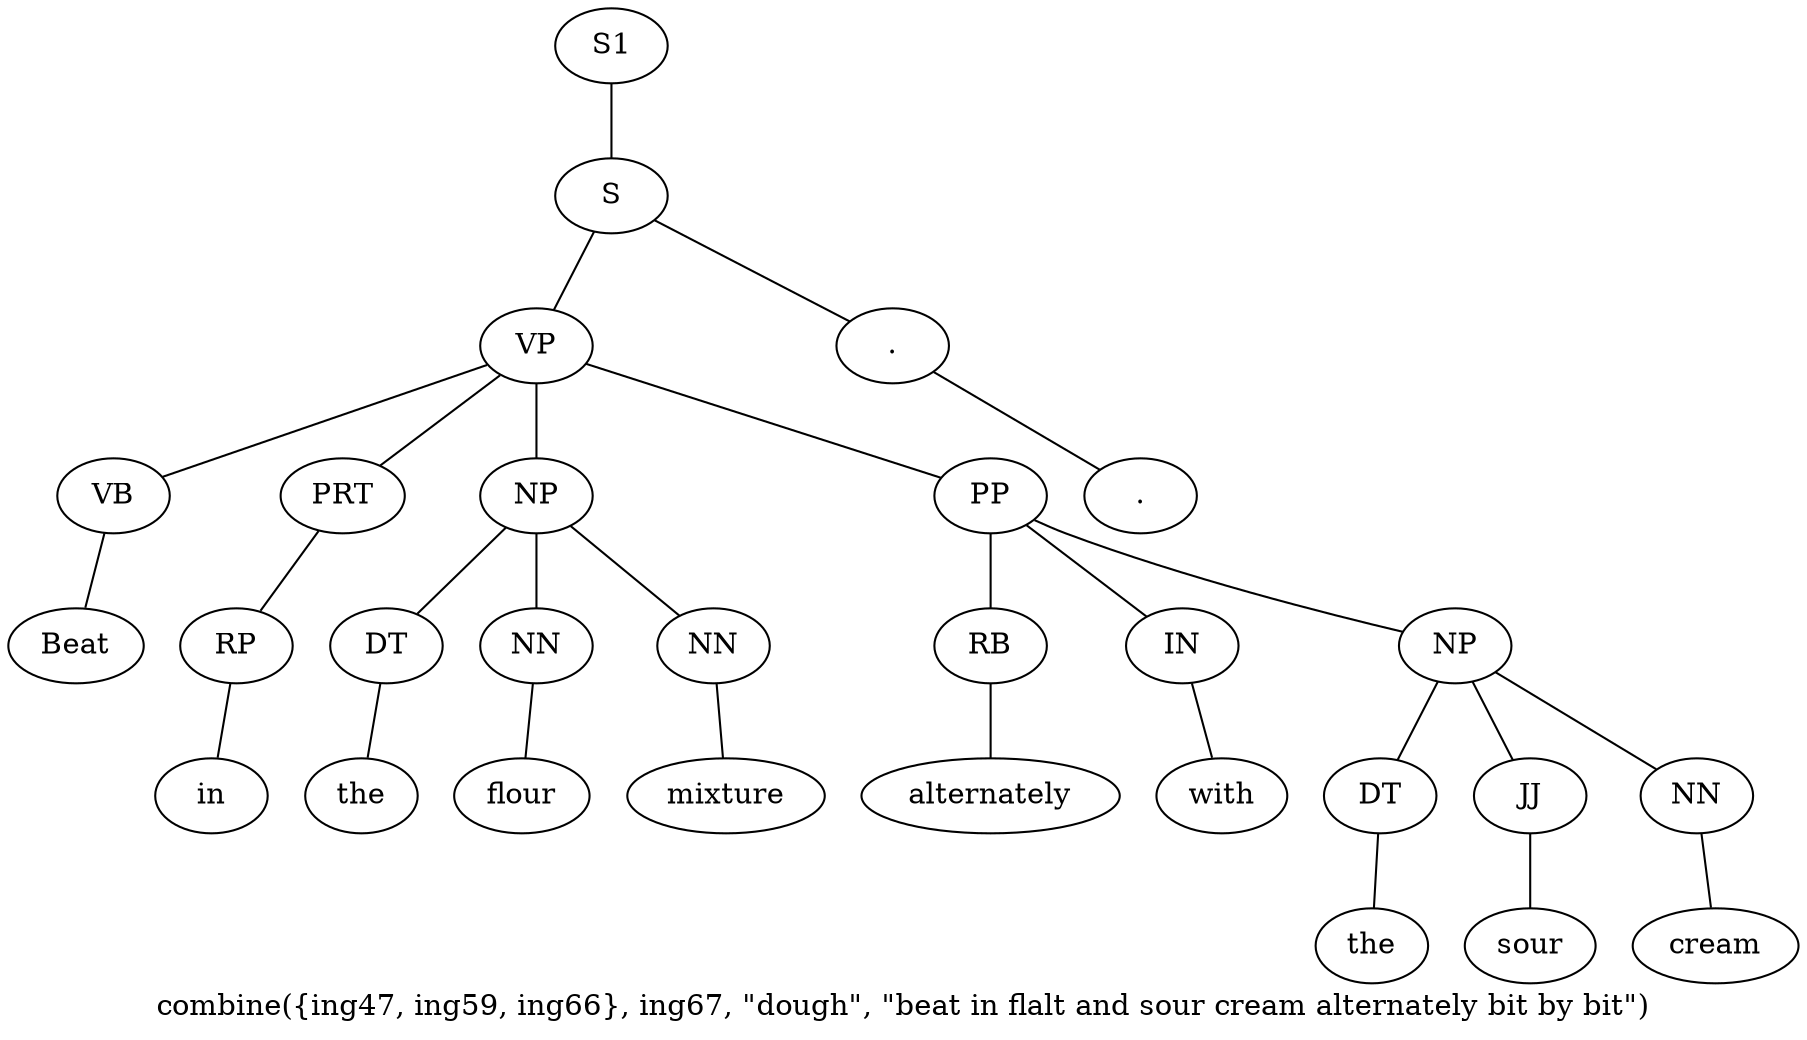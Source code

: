 graph SyntaxGraph {
	label = "combine({ing47, ing59, ing66}, ing67, \"dough\", \"beat in flalt and sour cream alternately bit by bit\")";
	Node0 [label="S1"];
	Node1 [label="S"];
	Node2 [label="VP"];
	Node3 [label="VB"];
	Node4 [label="Beat"];
	Node5 [label="PRT"];
	Node6 [label="RP"];
	Node7 [label="in"];
	Node8 [label="NP"];
	Node9 [label="DT"];
	Node10 [label="the"];
	Node11 [label="NN"];
	Node12 [label="flour"];
	Node13 [label="NN"];
	Node14 [label="mixture"];
	Node15 [label="PP"];
	Node16 [label="RB"];
	Node17 [label="alternately"];
	Node18 [label="IN"];
	Node19 [label="with"];
	Node20 [label="NP"];
	Node21 [label="DT"];
	Node22 [label="the"];
	Node23 [label="JJ"];
	Node24 [label="sour"];
	Node25 [label="NN"];
	Node26 [label="cream"];
	Node27 [label="."];
	Node28 [label="."];

	Node0 -- Node1;
	Node1 -- Node2;
	Node1 -- Node27;
	Node2 -- Node3;
	Node2 -- Node5;
	Node2 -- Node8;
	Node2 -- Node15;
	Node3 -- Node4;
	Node5 -- Node6;
	Node6 -- Node7;
	Node8 -- Node9;
	Node8 -- Node11;
	Node8 -- Node13;
	Node9 -- Node10;
	Node11 -- Node12;
	Node13 -- Node14;
	Node15 -- Node16;
	Node15 -- Node18;
	Node15 -- Node20;
	Node16 -- Node17;
	Node18 -- Node19;
	Node20 -- Node21;
	Node20 -- Node23;
	Node20 -- Node25;
	Node21 -- Node22;
	Node23 -- Node24;
	Node25 -- Node26;
	Node27 -- Node28;
}